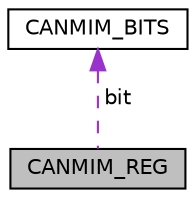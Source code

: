 digraph "CANMIM_REG"
{
  edge [fontname="Helvetica",fontsize="10",labelfontname="Helvetica",labelfontsize="10"];
  node [fontname="Helvetica",fontsize="10",shape=record];
  Node1 [label="CANMIM_REG",height=0.2,width=0.4,color="black", fillcolor="grey75", style="filled", fontcolor="black"];
  Node2 -> Node1 [dir="back",color="darkorchid3",fontsize="10",style="dashed",label=" bit" ,fontname="Helvetica"];
  Node2 [label="CANMIM_BITS",height=0.2,width=0.4,color="black", fillcolor="white", style="filled",URL="$struct_c_a_n_m_i_m___b_i_t_s.html"];
}
